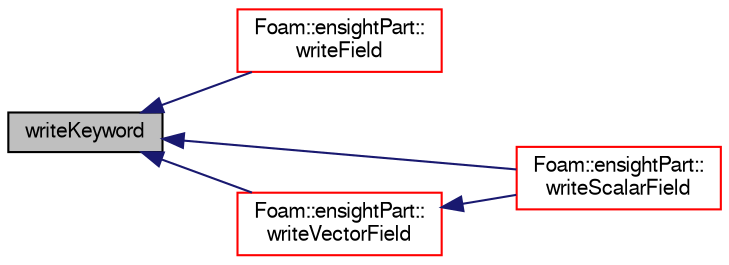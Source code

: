 digraph "writeKeyword"
{
  bgcolor="transparent";
  edge [fontname="FreeSans",fontsize="10",labelfontname="FreeSans",labelfontsize="10"];
  node [fontname="FreeSans",fontsize="10",shape=record];
  rankdir="LR";
  Node194 [label="writeKeyword",height=0.2,width=0.4,color="black", fillcolor="grey75", style="filled", fontcolor="black"];
  Node194 -> Node195 [dir="back",color="midnightblue",fontsize="10",style="solid",fontname="FreeSans"];
  Node195 [label="Foam::ensightPart::\lwriteField",height=0.2,width=0.4,color="red",URL="$a21306.html#aad786f315af87ad769e18fd8a8382632",tooltip="write generalized field components "];
  Node194 -> Node204 [dir="back",color="midnightblue",fontsize="10",style="solid",fontname="FreeSans"];
  Node204 [label="Foam::ensightPart::\lwriteScalarField",height=0.2,width=0.4,color="red",URL="$a21306.html#a8cfd135436f8106a467405eff79e702c",tooltip="write scalar field "];
  Node194 -> Node205 [dir="back",color="midnightblue",fontsize="10",style="solid",fontname="FreeSans"];
  Node205 [label="Foam::ensightPart::\lwriteVectorField",height=0.2,width=0.4,color="red",URL="$a21306.html#a328a6a37fbfa6b10e7a79662dcfc803e",tooltip="write vector field components "];
  Node205 -> Node204 [dir="back",color="midnightblue",fontsize="10",style="solid",fontname="FreeSans"];
}
